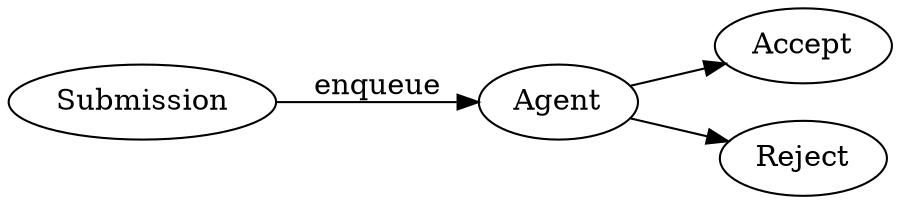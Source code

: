 digraph {
    rankdir=LR
    splines=true

    input[label="Submission"]

    agent[label="Agent" class="disabled"]
    accept[label="Accept" class="disabled"]
    reject[label="Reject" class="disabled"]

    input -> agent[label="enqueue"]
    agent -> accept[class="choice" class="disabled"]
    agent -> reject[class="choice" class="disabled"]
}
